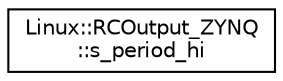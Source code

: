 digraph "Graphical Class Hierarchy"
{
 // INTERACTIVE_SVG=YES
  edge [fontname="Helvetica",fontsize="10",labelfontname="Helvetica",labelfontsize="10"];
  node [fontname="Helvetica",fontsize="10",shape=record];
  rankdir="LR";
  Node1 [label="Linux::RCOutput_ZYNQ\l::s_period_hi",height=0.2,width=0.4,color="black", fillcolor="white", style="filled",URL="$structLinux_1_1RCOutput__ZYNQ_1_1s__period__hi.html"];
}
